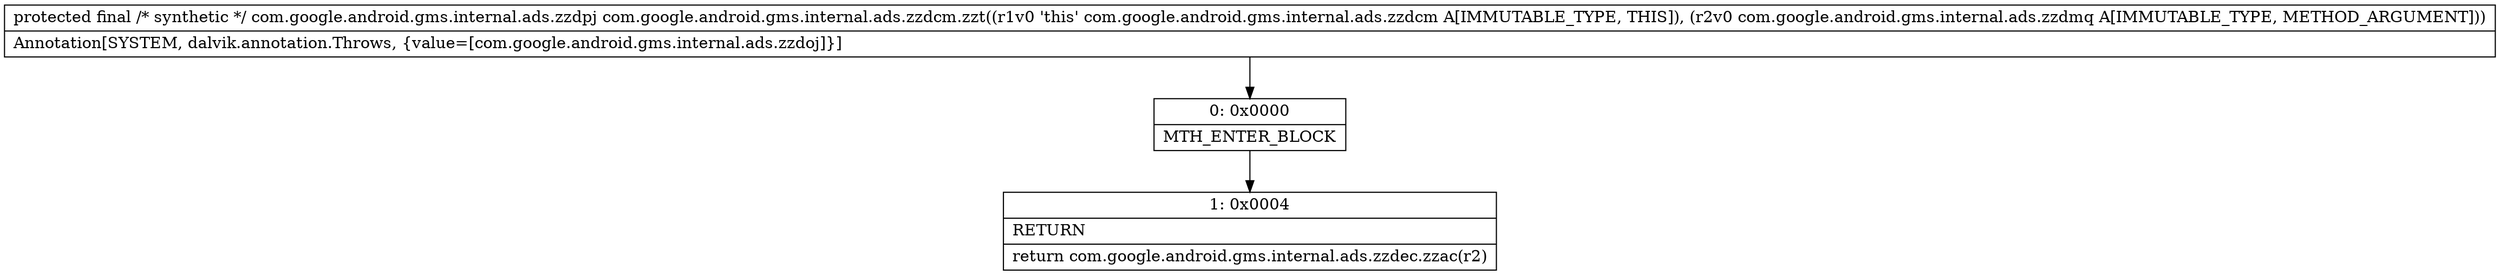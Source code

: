 digraph "CFG forcom.google.android.gms.internal.ads.zzdcm.zzt(Lcom\/google\/android\/gms\/internal\/ads\/zzdmq;)Lcom\/google\/android\/gms\/internal\/ads\/zzdpj;" {
Node_0 [shape=record,label="{0\:\ 0x0000|MTH_ENTER_BLOCK\l}"];
Node_1 [shape=record,label="{1\:\ 0x0004|RETURN\l|return com.google.android.gms.internal.ads.zzdec.zzac(r2)\l}"];
MethodNode[shape=record,label="{protected final \/* synthetic *\/ com.google.android.gms.internal.ads.zzdpj com.google.android.gms.internal.ads.zzdcm.zzt((r1v0 'this' com.google.android.gms.internal.ads.zzdcm A[IMMUTABLE_TYPE, THIS]), (r2v0 com.google.android.gms.internal.ads.zzdmq A[IMMUTABLE_TYPE, METHOD_ARGUMENT]))  | Annotation[SYSTEM, dalvik.annotation.Throws, \{value=[com.google.android.gms.internal.ads.zzdoj]\}]\l}"];
MethodNode -> Node_0;
Node_0 -> Node_1;
}

